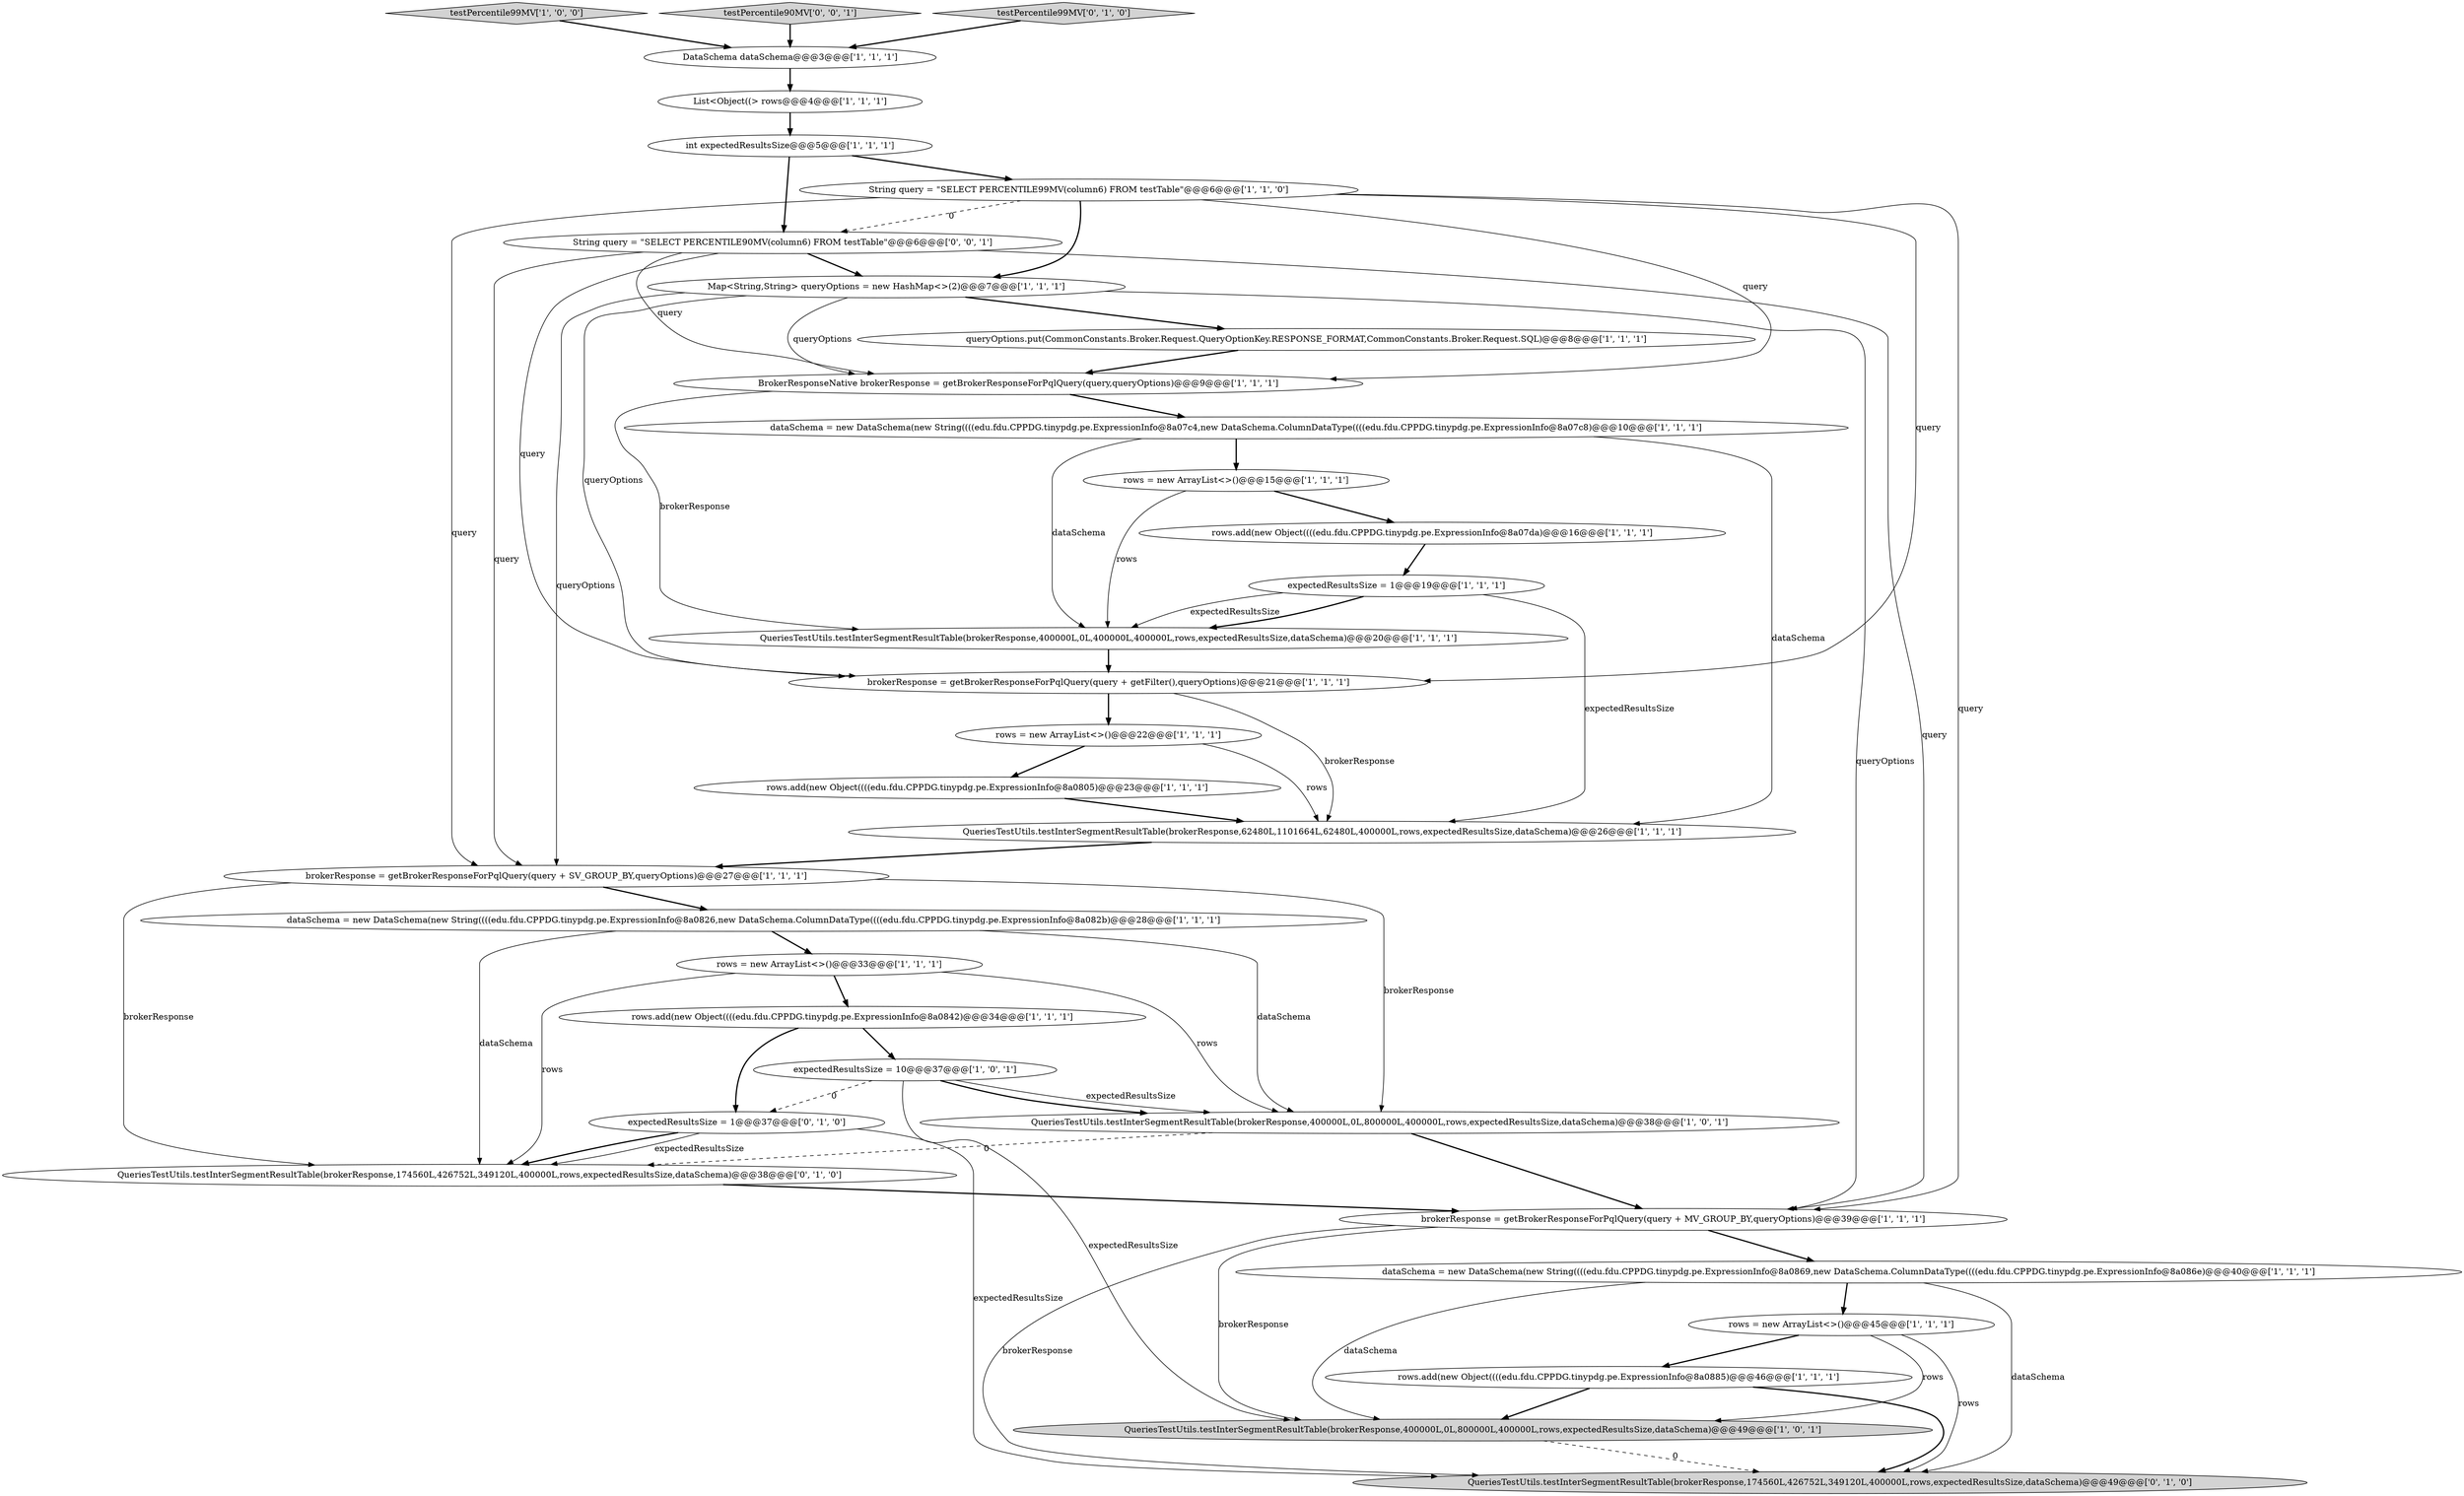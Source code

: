 digraph {
14 [style = filled, label = "expectedResultsSize = 10@@@37@@@['1', '0', '1']", fillcolor = white, shape = ellipse image = "AAA0AAABBB1BBB"];
23 [style = filled, label = "dataSchema = new DataSchema(new String((((edu.fdu.CPPDG.tinypdg.pe.ExpressionInfo@8a0826,new DataSchema.ColumnDataType((((edu.fdu.CPPDG.tinypdg.pe.ExpressionInfo@8a082b)@@@28@@@['1', '1', '1']", fillcolor = white, shape = ellipse image = "AAA0AAABBB1BBB"];
2 [style = filled, label = "dataSchema = new DataSchema(new String((((edu.fdu.CPPDG.tinypdg.pe.ExpressionInfo@8a0869,new DataSchema.ColumnDataType((((edu.fdu.CPPDG.tinypdg.pe.ExpressionInfo@8a086e)@@@40@@@['1', '1', '1']", fillcolor = white, shape = ellipse image = "AAA0AAABBB1BBB"];
25 [style = filled, label = "testPercentile99MV['1', '0', '0']", fillcolor = lightgray, shape = diamond image = "AAA0AAABBB1BBB"];
28 [style = filled, label = "QueriesTestUtils.testInterSegmentResultTable(brokerResponse,174560L,426752L,349120L,400000L,rows,expectedResultsSize,dataSchema)@@@38@@@['0', '1', '0']", fillcolor = white, shape = ellipse image = "AAA1AAABBB2BBB"];
16 [style = filled, label = "Map<String,String> queryOptions = new HashMap<>(2)@@@7@@@['1', '1', '1']", fillcolor = white, shape = ellipse image = "AAA0AAABBB1BBB"];
9 [style = filled, label = "rows.add(new Object((((edu.fdu.CPPDG.tinypdg.pe.ExpressionInfo@8a07da)@@@16@@@['1', '1', '1']", fillcolor = white, shape = ellipse image = "AAA0AAABBB1BBB"];
1 [style = filled, label = "BrokerResponseNative brokerResponse = getBrokerResponseForPqlQuery(query,queryOptions)@@@9@@@['1', '1', '1']", fillcolor = white, shape = ellipse image = "AAA0AAABBB1BBB"];
11 [style = filled, label = "rows = new ArrayList<>()@@@22@@@['1', '1', '1']", fillcolor = white, shape = ellipse image = "AAA0AAABBB1BBB"];
18 [style = filled, label = "rows = new ArrayList<>()@@@45@@@['1', '1', '1']", fillcolor = white, shape = ellipse image = "AAA0AAABBB1BBB"];
32 [style = filled, label = "testPercentile90MV['0', '0', '1']", fillcolor = lightgray, shape = diamond image = "AAA0AAABBB3BBB"];
21 [style = filled, label = "expectedResultsSize = 1@@@19@@@['1', '1', '1']", fillcolor = white, shape = ellipse image = "AAA0AAABBB1BBB"];
24 [style = filled, label = "brokerResponse = getBrokerResponseForPqlQuery(query + SV_GROUP_BY,queryOptions)@@@27@@@['1', '1', '1']", fillcolor = white, shape = ellipse image = "AAA0AAABBB1BBB"];
5 [style = filled, label = "dataSchema = new DataSchema(new String((((edu.fdu.CPPDG.tinypdg.pe.ExpressionInfo@8a07c4,new DataSchema.ColumnDataType((((edu.fdu.CPPDG.tinypdg.pe.ExpressionInfo@8a07c8)@@@10@@@['1', '1', '1']", fillcolor = white, shape = ellipse image = "AAA0AAABBB1BBB"];
8 [style = filled, label = "QueriesTestUtils.testInterSegmentResultTable(brokerResponse,400000L,0L,800000L,400000L,rows,expectedResultsSize,dataSchema)@@@49@@@['1', '0', '1']", fillcolor = lightgray, shape = ellipse image = "AAA0AAABBB1BBB"];
6 [style = filled, label = "rows.add(new Object((((edu.fdu.CPPDG.tinypdg.pe.ExpressionInfo@8a0842)@@@34@@@['1', '1', '1']", fillcolor = white, shape = ellipse image = "AAA0AAABBB1BBB"];
17 [style = filled, label = "QueriesTestUtils.testInterSegmentResultTable(brokerResponse,400000L,0L,400000L,400000L,rows,expectedResultsSize,dataSchema)@@@20@@@['1', '1', '1']", fillcolor = white, shape = ellipse image = "AAA0AAABBB1BBB"];
31 [style = filled, label = "expectedResultsSize = 1@@@37@@@['0', '1', '0']", fillcolor = white, shape = ellipse image = "AAA1AAABBB2BBB"];
27 [style = filled, label = "rows.add(new Object((((edu.fdu.CPPDG.tinypdg.pe.ExpressionInfo@8a0805)@@@23@@@['1', '1', '1']", fillcolor = white, shape = ellipse image = "AAA0AAABBB1BBB"];
7 [style = filled, label = "queryOptions.put(CommonConstants.Broker.Request.QueryOptionKey.RESPONSE_FORMAT,CommonConstants.Broker.Request.SQL)@@@8@@@['1', '1', '1']", fillcolor = white, shape = ellipse image = "AAA0AAABBB1BBB"];
26 [style = filled, label = "rows = new ArrayList<>()@@@15@@@['1', '1', '1']", fillcolor = white, shape = ellipse image = "AAA0AAABBB1BBB"];
20 [style = filled, label = "List<Object((> rows@@@4@@@['1', '1', '1']", fillcolor = white, shape = ellipse image = "AAA0AAABBB1BBB"];
22 [style = filled, label = "DataSchema dataSchema@@@3@@@['1', '1', '1']", fillcolor = white, shape = ellipse image = "AAA0AAABBB1BBB"];
4 [style = filled, label = "QueriesTestUtils.testInterSegmentResultTable(brokerResponse,62480L,1101664L,62480L,400000L,rows,expectedResultsSize,dataSchema)@@@26@@@['1', '1', '1']", fillcolor = white, shape = ellipse image = "AAA0AAABBB1BBB"];
19 [style = filled, label = "rows.add(new Object((((edu.fdu.CPPDG.tinypdg.pe.ExpressionInfo@8a0885)@@@46@@@['1', '1', '1']", fillcolor = white, shape = ellipse image = "AAA0AAABBB1BBB"];
0 [style = filled, label = "brokerResponse = getBrokerResponseForPqlQuery(query + getFilter(),queryOptions)@@@21@@@['1', '1', '1']", fillcolor = white, shape = ellipse image = "AAA0AAABBB1BBB"];
12 [style = filled, label = "rows = new ArrayList<>()@@@33@@@['1', '1', '1']", fillcolor = white, shape = ellipse image = "AAA0AAABBB1BBB"];
33 [style = filled, label = "String query = \"SELECT PERCENTILE90MV(column6) FROM testTable\"@@@6@@@['0', '0', '1']", fillcolor = white, shape = ellipse image = "AAA0AAABBB3BBB"];
3 [style = filled, label = "QueriesTestUtils.testInterSegmentResultTable(brokerResponse,400000L,0L,800000L,400000L,rows,expectedResultsSize,dataSchema)@@@38@@@['1', '0', '1']", fillcolor = white, shape = ellipse image = "AAA0AAABBB1BBB"];
29 [style = filled, label = "testPercentile99MV['0', '1', '0']", fillcolor = lightgray, shape = diamond image = "AAA0AAABBB2BBB"];
10 [style = filled, label = "brokerResponse = getBrokerResponseForPqlQuery(query + MV_GROUP_BY,queryOptions)@@@39@@@['1', '1', '1']", fillcolor = white, shape = ellipse image = "AAA0AAABBB1BBB"];
13 [style = filled, label = "int expectedResultsSize@@@5@@@['1', '1', '1']", fillcolor = white, shape = ellipse image = "AAA0AAABBB1BBB"];
30 [style = filled, label = "QueriesTestUtils.testInterSegmentResultTable(brokerResponse,174560L,426752L,349120L,400000L,rows,expectedResultsSize,dataSchema)@@@49@@@['0', '1', '0']", fillcolor = lightgray, shape = ellipse image = "AAA1AAABBB2BBB"];
15 [style = filled, label = "String query = \"SELECT PERCENTILE99MV(column6) FROM testTable\"@@@6@@@['1', '1', '0']", fillcolor = white, shape = ellipse image = "AAA0AAABBB1BBB"];
3->10 [style = bold, label=""];
33->24 [style = solid, label="query"];
13->15 [style = bold, label=""];
10->2 [style = bold, label=""];
14->3 [style = bold, label=""];
16->1 [style = solid, label="queryOptions"];
14->3 [style = solid, label="expectedResultsSize"];
19->30 [style = bold, label=""];
33->0 [style = solid, label="query"];
16->24 [style = solid, label="queryOptions"];
24->23 [style = bold, label=""];
27->4 [style = bold, label=""];
2->8 [style = solid, label="dataSchema"];
33->1 [style = solid, label="query"];
18->8 [style = solid, label="rows"];
0->4 [style = solid, label="brokerResponse"];
19->8 [style = bold, label=""];
21->17 [style = bold, label=""];
15->1 [style = solid, label="query"];
24->3 [style = solid, label="brokerResponse"];
26->17 [style = solid, label="rows"];
33->10 [style = solid, label="query"];
13->33 [style = bold, label=""];
15->0 [style = solid, label="query"];
9->21 [style = bold, label=""];
22->20 [style = bold, label=""];
26->9 [style = bold, label=""];
5->4 [style = solid, label="dataSchema"];
5->26 [style = bold, label=""];
0->11 [style = bold, label=""];
1->17 [style = solid, label="brokerResponse"];
33->16 [style = bold, label=""];
15->24 [style = solid, label="query"];
10->8 [style = solid, label="brokerResponse"];
31->30 [style = solid, label="expectedResultsSize"];
11->27 [style = bold, label=""];
23->28 [style = solid, label="dataSchema"];
4->24 [style = bold, label=""];
8->30 [style = dashed, label="0"];
14->31 [style = dashed, label="0"];
20->13 [style = bold, label=""];
6->14 [style = bold, label=""];
2->18 [style = bold, label=""];
14->8 [style = solid, label="expectedResultsSize"];
16->10 [style = solid, label="queryOptions"];
23->12 [style = bold, label=""];
18->19 [style = bold, label=""];
6->31 [style = bold, label=""];
3->28 [style = dashed, label="0"];
24->28 [style = solid, label="brokerResponse"];
15->16 [style = bold, label=""];
23->3 [style = solid, label="dataSchema"];
15->10 [style = solid, label="query"];
18->30 [style = solid, label="rows"];
32->22 [style = bold, label=""];
29->22 [style = bold, label=""];
16->7 [style = bold, label=""];
16->0 [style = solid, label="queryOptions"];
28->10 [style = bold, label=""];
11->4 [style = solid, label="rows"];
12->3 [style = solid, label="rows"];
7->1 [style = bold, label=""];
31->28 [style = solid, label="expectedResultsSize"];
10->30 [style = solid, label="brokerResponse"];
21->17 [style = solid, label="expectedResultsSize"];
31->28 [style = bold, label=""];
12->28 [style = solid, label="rows"];
25->22 [style = bold, label=""];
2->30 [style = solid, label="dataSchema"];
21->4 [style = solid, label="expectedResultsSize"];
5->17 [style = solid, label="dataSchema"];
17->0 [style = bold, label=""];
12->6 [style = bold, label=""];
15->33 [style = dashed, label="0"];
1->5 [style = bold, label=""];
}
